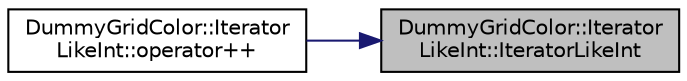 digraph "DummyGridColor::IteratorLikeInt::IteratorLikeInt"
{
 // LATEX_PDF_SIZE
  edge [fontname="Helvetica",fontsize="10",labelfontname="Helvetica",labelfontsize="10"];
  node [fontname="Helvetica",fontsize="10",shape=record];
  rankdir="RL";
  Node1 [label="DummyGridColor::Iterator\lLikeInt::IteratorLikeInt",height=0.2,width=0.4,color="black", fillcolor="grey75", style="filled", fontcolor="black",tooltip=" "];
  Node1 -> Node2 [dir="back",color="midnightblue",fontsize="10",style="solid",fontname="Helvetica"];
  Node2 [label="DummyGridColor::Iterator\lLikeInt::operator++",height=0.2,width=0.4,color="black", fillcolor="white", style="filled",URL="$structDummyGridColor_1_1IteratorLikeInt.html#ab067364cb1906d8aae19a2e716b82eb4",tooltip=" "];
}
